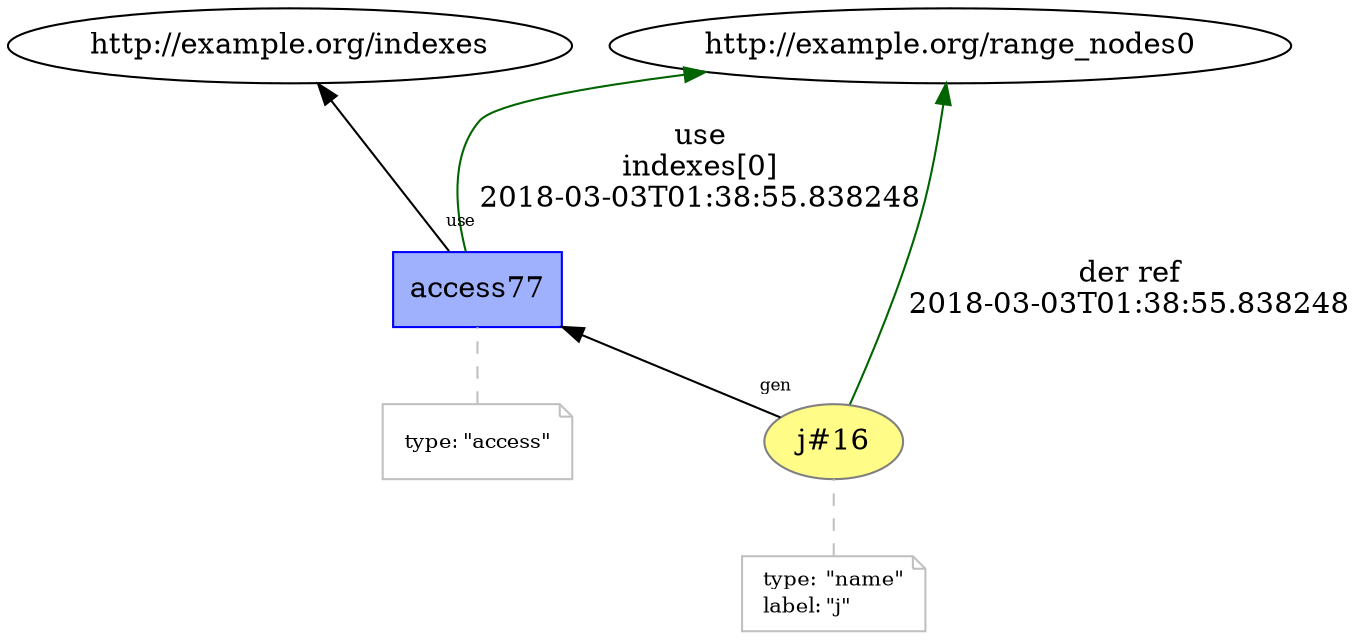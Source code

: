 digraph "PROV" { size="16,12"; rankdir="BT";
"http://example.org/j#16" [fillcolor="#FFFC87",color="#808080",style="filled",label="j#16",URL="http://example.org/j#16"]
"-attrs0" [color="gray",shape="note",fontsize="10",fontcolor="black",label=<<TABLE cellpadding="0" border="0">
	<TR>
	    <TD align="left">type:</TD>
	    <TD align="left">&quot;name&quot;</TD>
	</TR>
	<TR>
	    <TD align="left">label:</TD>
	    <TD align="left">&quot;j&quot;</TD>
	</TR>
</TABLE>>]
"-attrs0" -> "http://example.org/j#16" [color="gray",style="dashed",arrowhead="none"]
"http://example.org/access77" [fillcolor="#9FB1FC",color="#0000FF",shape="polygon",sides="4",style="filled",label="access77",URL="http://example.org/access77"]
"-attrs1" [color="gray",shape="note",fontsize="10",fontcolor="black",label=<<TABLE cellpadding="0" border="0">
	<TR>
	    <TD align="left">type:</TD>
	    <TD align="left">&quot;access&quot;</TD>
	</TR>
</TABLE>>]
"-attrs1" -> "http://example.org/access77" [color="gray",style="dashed",arrowhead="none"]
"http://example.org/access77" -> "http://example.org/range_nodes0" [labelfontsize="8",labeldistance="1.5",color="darkgreen",labelangle="60.0",rotation="20",label="use
indexes[0]
2018-03-03T01:38:55.838248"]
"http://example.org/j#16" -> "http://example.org/range_nodes0" [labelfontsize="8",labeldistance="1.5",color="darkgreen",labelangle="60.0",rotation="20",label="der ref
2018-03-03T01:38:55.838248"]
"http://example.org/j#16" -> "http://example.org/access77" [labelfontsize="8",labeldistance="1.5",labelangle="60.0",rotation="20",taillabel="gen"]
"http://example.org/access77" -> "http://example.org/indexes" [labelfontsize="8",labeldistance="1.5",labelangle="60.0",rotation="20",taillabel="use"]
}